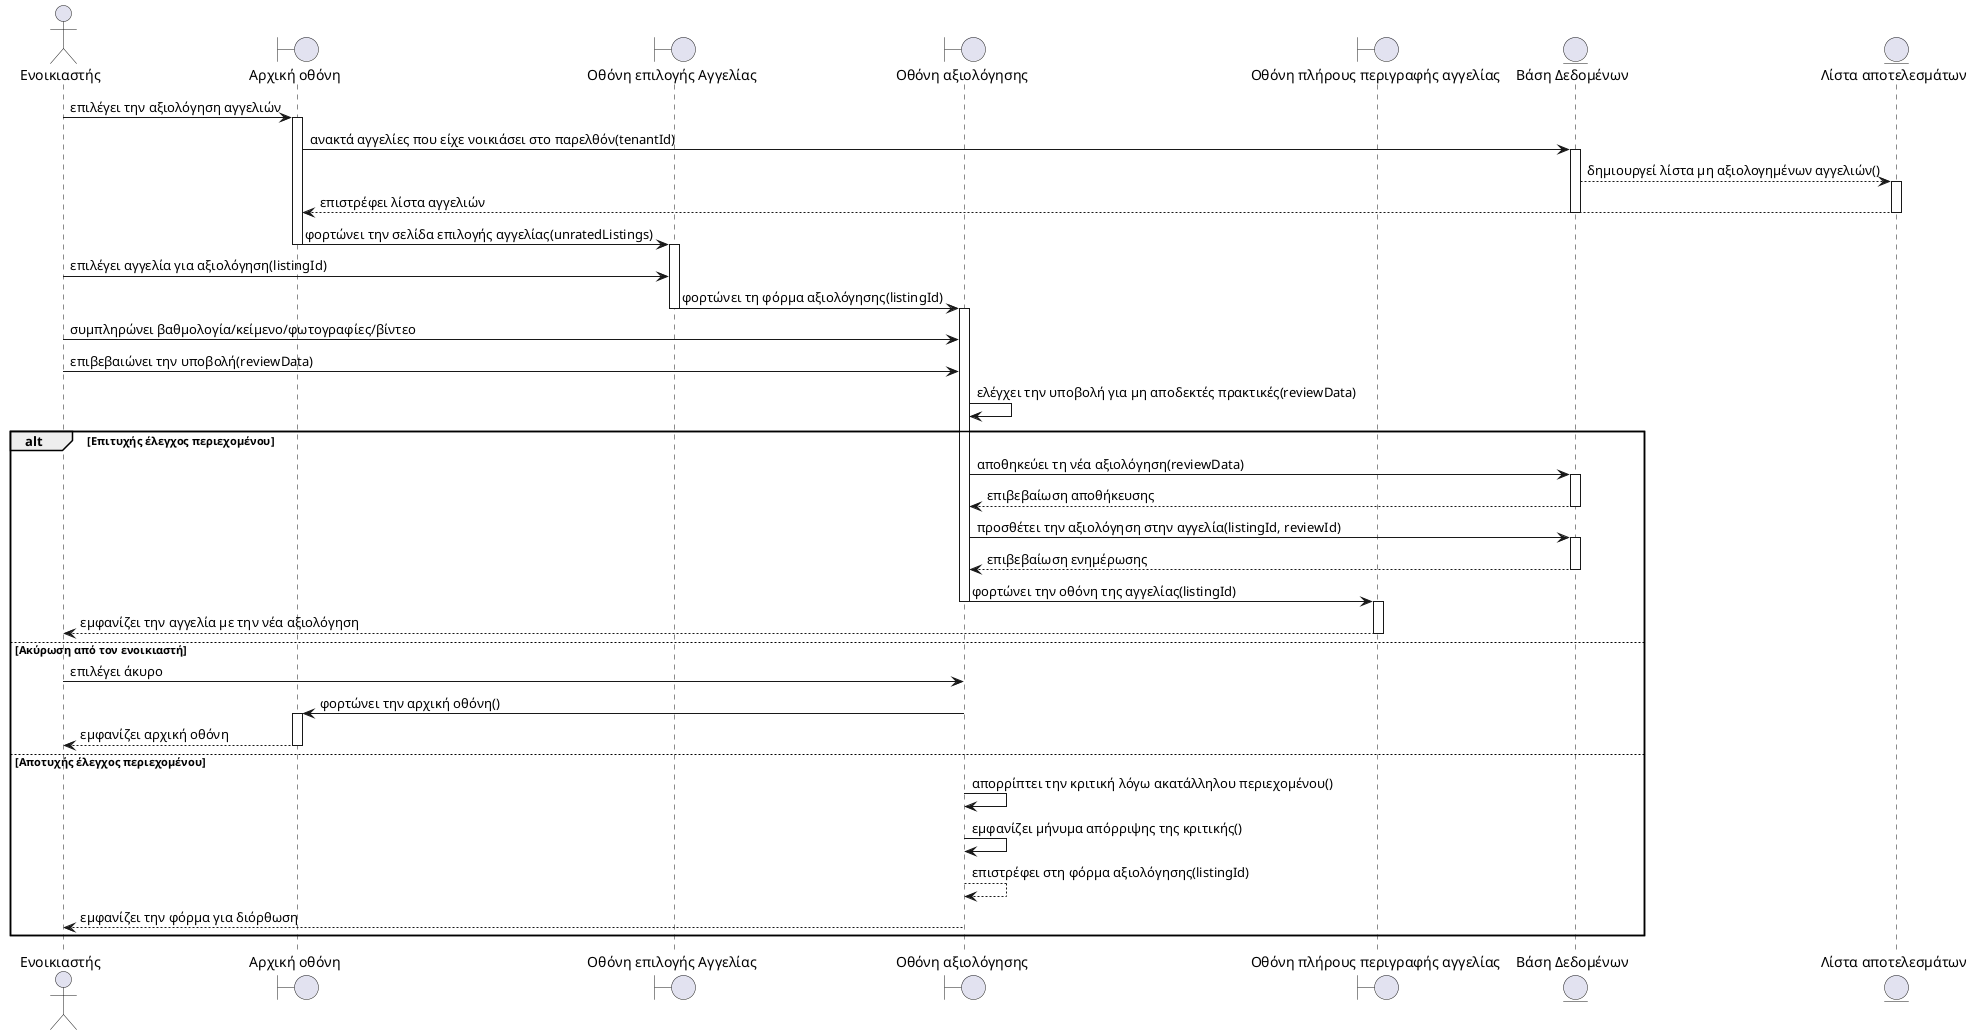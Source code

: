 @startuml
actor "Ενοικιαστής" as Tenant
boundary "Αρχική οθόνη" as MainScreen
boundary "Οθόνη επιλογής Αγγελίας" as ListingSelectionScreen
boundary "Οθόνη αξιολόγησης" as ReviewScreen
boundary "Οθόνη πλήρους περιγραφής αγγελίας" as ListingDetailScreen
entity "Βάση Δεδομένων" as DB
entity "Λίστα αποτελεσμάτων" as ResultsList

' Main Flow
Tenant -> MainScreen : επιλέγει την αξιολόγηση αγγελιών
activate MainScreen

MainScreen -> DB : ανακτά αγγελίες που είχε νοικιάσει στο παρελθόν(tenantId)
activate DB
DB --> ResultsList : δημιουργεί λίστα μη αξιολογημένων αγγελιών()
activate ResultsList
ResultsList --> MainScreen : επιστρέφει λίστα αγγελιών
deactivate ResultsList
deactivate DB

MainScreen -> ListingSelectionScreen : φορτώνει την σελίδα επιλογής αγγελίας(unratedListings)
deactivate MainScreen
activate ListingSelectionScreen

Tenant -> ListingSelectionScreen : επιλέγει αγγελία για αξιολόγηση(listingId)
ListingSelectionScreen -> ReviewScreen : φορτώνει τη φόρμα αξιολόγησης(listingId)
deactivate ListingSelectionScreen
activate ReviewScreen

Tenant -> ReviewScreen : συμπληρώνει βαθμολογία/κείμενο/φωτογραφίες/βίντεο
Tenant -> ReviewScreen : επιβεβαιώνει την υποβολή(reviewData)
ReviewScreen -> ReviewScreen : ελέγχει την υποβολή για μη αποδεκτές πρακτικές(reviewData)

alt Επιτυχής έλεγχος περιεχομένου
    ReviewScreen -> DB : αποθηκεύει τη νέα αξιολόγηση(reviewData)
    activate DB
    DB --> ReviewScreen : επιβεβαίωση αποθήκευσης
    deactivate DB

    ReviewScreen -> DB : προσθέτει την αξιολόγηση στην αγγελία(listingId, reviewId)
    activate DB
    DB --> ReviewScreen : επιβεβαίωση ενημέρωσης
    deactivate DB

    ReviewScreen -> ListingDetailScreen : φορτώνει την οθόνη της αγγελίας(listingId)
    deactivate ReviewScreen
    activate ListingDetailScreen
    ListingDetailScreen --> Tenant : εμφανίζει την αγγελία με την νέα αξιολόγηση
    deactivate ListingDetailScreen

else Ακύρωση από τον ενοικιαστή
    Tenant -> ReviewScreen : επιλέγει άκυρο
    ReviewScreen -> MainScreen : φορτώνει την αρχική οθόνη()
    deactivate ReviewScreen
    activate MainScreen
    MainScreen --> Tenant : εμφανίζει αρχική οθόνη
    deactivate MainScreen

else Αποτυχής έλεγχος περιεχομένου
    ReviewScreen -> ReviewScreen : απορρίπτει την κριτική λόγω ακατάλληλου περιεχομένου()
    ReviewScreen -> ReviewScreen : εμφανίζει μήνυμα απόρριψης της κριτικής()
    ReviewScreen --> ReviewScreen : επιστρέφει στη φόρμα αξιολόγησης(listingId)
    ReviewScreen --> Tenant : εμφανίζει την φόρμα για διόρθωση
end

@enduml

